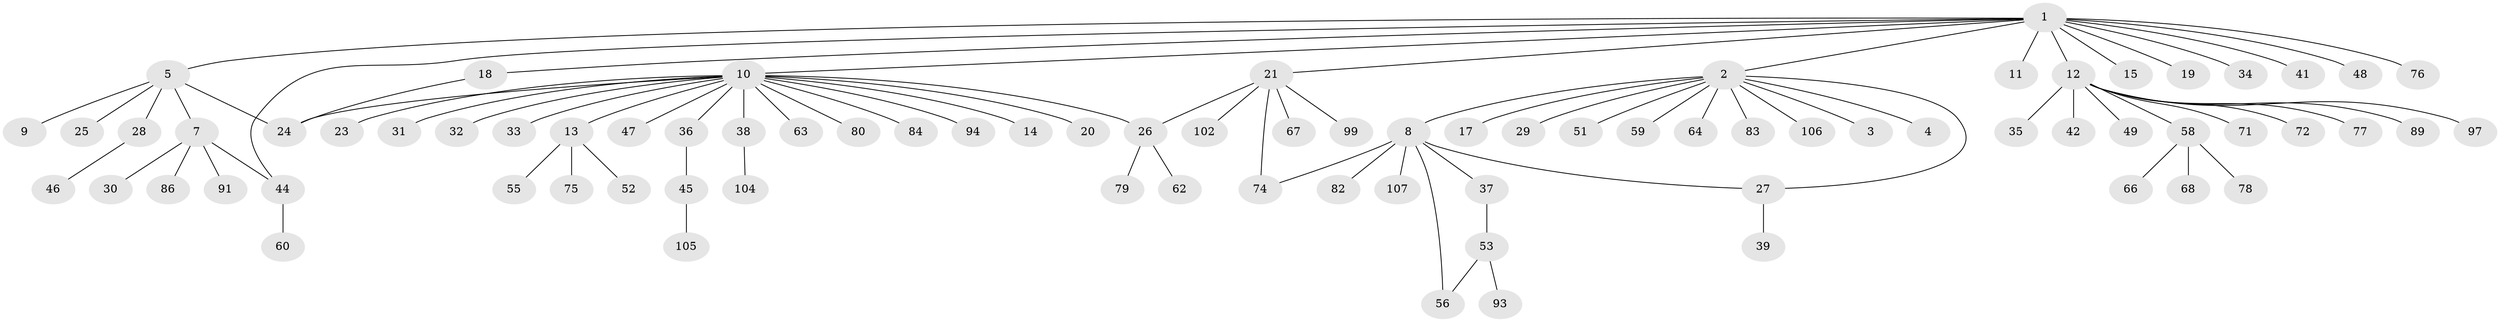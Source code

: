 // original degree distribution, {14: 0.009259259259259259, 12: 0.009259259259259259, 1: 0.6111111111111112, 6: 0.018518518518518517, 2: 0.2222222222222222, 4: 0.027777777777777776, 7: 0.009259259259259259, 18: 0.009259259259259259, 11: 0.009259259259259259, 5: 0.018518518518518517, 3: 0.05555555555555555}
// Generated by graph-tools (version 1.1) at 2025/41/03/06/25 10:41:45]
// undirected, 82 vertices, 88 edges
graph export_dot {
graph [start="1"]
  node [color=gray90,style=filled];
  1 [super="+22"];
  2 [super="+95"];
  3;
  4;
  5 [super="+6"];
  7 [super="+16"];
  8 [super="+108"];
  9 [super="+40"];
  10 [super="+70"];
  11 [super="+69"];
  12 [super="+100"];
  13 [super="+81"];
  14;
  15;
  17;
  18;
  19 [super="+57"];
  20;
  21 [super="+43"];
  23;
  24 [super="+73"];
  25;
  26 [super="+85"];
  27 [super="+54"];
  28 [super="+50"];
  29;
  30;
  31;
  32;
  33;
  34;
  35;
  36 [super="+88"];
  37;
  38;
  39;
  41;
  42 [super="+61"];
  44;
  45 [super="+87"];
  46 [super="+65"];
  47;
  48;
  49;
  51;
  52 [super="+103"];
  53 [super="+101"];
  55;
  56;
  58;
  59;
  60;
  62;
  63;
  64;
  66;
  67;
  68;
  71;
  72 [super="+90"];
  74;
  75 [super="+96"];
  76;
  77;
  78 [super="+92"];
  79;
  80 [super="+98"];
  82;
  83;
  84;
  86;
  89;
  91;
  93;
  94;
  97;
  99;
  102;
  104;
  105;
  106;
  107;
  1 -- 2;
  1 -- 5;
  1 -- 10;
  1 -- 11;
  1 -- 12;
  1 -- 15;
  1 -- 18;
  1 -- 19;
  1 -- 21;
  1 -- 34;
  1 -- 41;
  1 -- 48;
  1 -- 76;
  1 -- 44;
  2 -- 3;
  2 -- 4;
  2 -- 8;
  2 -- 17;
  2 -- 27;
  2 -- 29;
  2 -- 51;
  2 -- 59;
  2 -- 64;
  2 -- 83;
  2 -- 106;
  5 -- 7;
  5 -- 9;
  5 -- 28;
  5 -- 25;
  5 -- 24;
  7 -- 30;
  7 -- 44;
  7 -- 91;
  7 -- 86;
  8 -- 37;
  8 -- 56;
  8 -- 82;
  8 -- 107;
  8 -- 74;
  8 -- 27;
  10 -- 13;
  10 -- 14;
  10 -- 20;
  10 -- 23;
  10 -- 24;
  10 -- 26;
  10 -- 31;
  10 -- 32;
  10 -- 33;
  10 -- 36;
  10 -- 38;
  10 -- 47;
  10 -- 63;
  10 -- 80;
  10 -- 84;
  10 -- 94;
  12 -- 35;
  12 -- 42;
  12 -- 49;
  12 -- 58;
  12 -- 71;
  12 -- 72;
  12 -- 77;
  12 -- 89;
  12 -- 97;
  13 -- 52;
  13 -- 55;
  13 -- 75;
  18 -- 24;
  21 -- 26;
  21 -- 67;
  21 -- 74;
  21 -- 102;
  21 -- 99;
  26 -- 62;
  26 -- 79;
  27 -- 39;
  28 -- 46;
  36 -- 45;
  37 -- 53;
  38 -- 104;
  44 -- 60;
  45 -- 105;
  53 -- 56;
  53 -- 93;
  58 -- 66;
  58 -- 68;
  58 -- 78;
}
